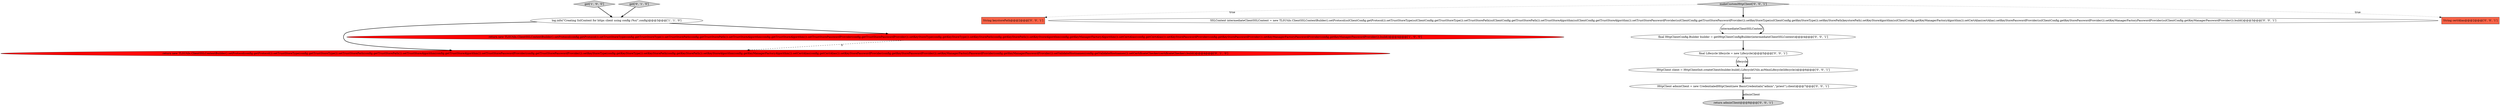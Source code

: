 digraph {
2 [style = filled, label = "log.info(\"Creating SslContext for https client using config (%s(\",config)@@@3@@@['1', '1', '0']", fillcolor = white, shape = ellipse image = "AAA0AAABBB1BBB"];
11 [style = filled, label = "final Lifecycle lifecycle = new Lifecycle()@@@5@@@['0', '0', '1']", fillcolor = white, shape = ellipse image = "AAA0AAABBB3BBB"];
7 [style = filled, label = "HttpClient client = HttpClientInit.createClient(builder.build(),LifecycleUtils.asMmxLifecycle(lifecycle))@@@6@@@['0', '0', '1']", fillcolor = white, shape = ellipse image = "AAA0AAABBB3BBB"];
6 [style = filled, label = "HttpClient adminClient = new CredentialedHttpClient(new BasicCredentials(\"admin\",\"priest\"),client)@@@7@@@['0', '0', '1']", fillcolor = white, shape = ellipse image = "AAA0AAABBB3BBB"];
8 [style = filled, label = "return adminClient@@@8@@@['0', '0', '1']", fillcolor = lightgray, shape = ellipse image = "AAA0AAABBB3BBB"];
9 [style = filled, label = "final HttpClientConfig.Builder builder = getHttpClientConfigBuilder(intermediateClientSSLContext)@@@4@@@['0', '0', '1']", fillcolor = white, shape = ellipse image = "AAA0AAABBB3BBB"];
10 [style = filled, label = "String keystorePath@@@2@@@['0', '0', '1']", fillcolor = tomato, shape = box image = "AAA0AAABBB3BBB"];
3 [style = filled, label = "return new TLSUtils.ClientSSLContextBuilder().setProtocol(config.getProtocol()).setTrustStoreType(config.getTrustStoreType()).setTrustStorePath(config.getTrustStorePath()).setTrustStoreAlgorithm(config.getTrustStoreAlgorithm()).setTrustStorePasswordProvider(config.getTrustStorePasswordProvider()).setKeyStoreType(config.getKeyStoreType()).setKeyStorePath(config.getKeyStorePath()).setKeyStoreAlgorithm(config.getKeyManagerFactoryAlgorithm()).setCertAlias(config.getCertAlias()).setKeyStorePasswordProvider(config.getKeyStorePasswordProvider()).setKeyManagerFactoryPasswordProvider(config.getKeyManagerPasswordProvider()).setValidateHostnames(config.getValidateHostnames()).setCertificateChecker(certificateChecker).build()@@@4@@@['0', '1', '0']", fillcolor = red, shape = ellipse image = "AAA1AAABBB2BBB"];
0 [style = filled, label = "return new TLSUtils.ClientSSLContextBuilder().setProtocol(config.getProtocol()).setTrustStoreType(config.getTrustStoreType()).setTrustStorePath(config.getTrustStorePath()).setTrustStoreAlgorithm(config.getTrustStoreAlgorithm()).setTrustStorePasswordProvider(config.getTrustStorePasswordProvider()).setKeyStoreType(config.getKeyStoreType()).setKeyStorePath(config.getKeyStorePath()).setKeyStoreAlgorithm(config.getKeyManagerFactoryAlgorithm()).setCertAlias(config.getCertAlias()).setKeyStorePasswordProvider(config.getKeyStorePasswordProvider()).setKeyManagerFactoryPasswordProvider(config.getKeyManagerPasswordProvider()).build()@@@4@@@['1', '0', '0']", fillcolor = red, shape = ellipse image = "AAA1AAABBB1BBB"];
12 [style = filled, label = "SSLContext intermediateClientSSLContext = new TLSUtils.ClientSSLContextBuilder().setProtocol(sslClientConfig.getProtocol()).setTrustStoreType(sslClientConfig.getTrustStoreType()).setTrustStorePath(sslClientConfig.getTrustStorePath()).setTrustStoreAlgorithm(sslClientConfig.getTrustStoreAlgorithm()).setTrustStorePasswordProvider(sslClientConfig.getTrustStorePasswordProvider()).setKeyStoreType(sslClientConfig.getKeyStoreType()).setKeyStorePath(keystorePath).setKeyStoreAlgorithm(sslClientConfig.getKeyManagerFactoryAlgorithm()).setCertAlias(certAlias).setKeyStorePasswordProvider(sslClientConfig.getKeyStorePasswordProvider()).setKeyManagerFactoryPasswordProvider(sslClientConfig.getKeyManagerPasswordProvider()).build()@@@3@@@['0', '0', '1']", fillcolor = white, shape = ellipse image = "AAA0AAABBB3BBB"];
13 [style = filled, label = "String certAlias@@@2@@@['0', '0', '1']", fillcolor = tomato, shape = box image = "AAA0AAABBB3BBB"];
1 [style = filled, label = "get['1', '0', '0']", fillcolor = lightgray, shape = diamond image = "AAA0AAABBB1BBB"];
4 [style = filled, label = "get['0', '1', '0']", fillcolor = lightgray, shape = diamond image = "AAA0AAABBB2BBB"];
5 [style = filled, label = "makeCustomHttpClient['0', '0', '1']", fillcolor = lightgray, shape = diamond image = "AAA0AAABBB3BBB"];
6->8 [style = bold, label=""];
12->9 [style = solid, label="intermediateClientSSLContext"];
5->13 [style = dotted, label="true"];
1->2 [style = bold, label=""];
2->0 [style = bold, label=""];
7->6 [style = bold, label=""];
0->3 [style = dashed, label="0"];
4->2 [style = bold, label=""];
9->11 [style = bold, label=""];
5->12 [style = bold, label=""];
12->9 [style = bold, label=""];
11->7 [style = solid, label="lifecycle"];
7->6 [style = solid, label="client"];
6->8 [style = solid, label="adminClient"];
5->10 [style = dotted, label="true"];
11->7 [style = bold, label=""];
2->3 [style = bold, label=""];
}
